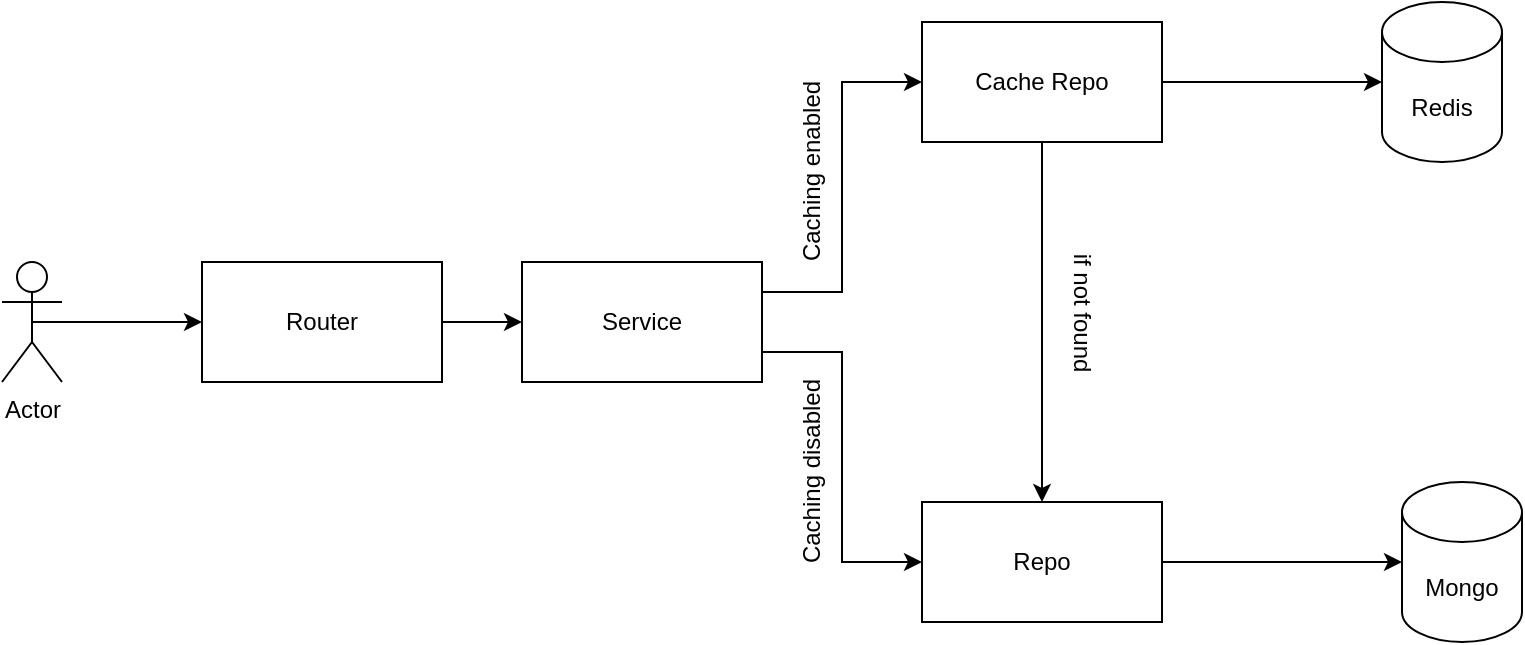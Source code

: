<mxfile version="20.5.3" type="google"><diagram id="t_cR4p5DxK1hkdId6RWO" name="Page-1"><mxGraphModel grid="1" page="1" gridSize="10" guides="1" tooltips="1" connect="1" arrows="1" fold="1" pageScale="1" pageWidth="850" pageHeight="1100" math="0" shadow="0"><root><mxCell id="0"/><mxCell id="1" parent="0"/><mxCell id="1gXN4syeU_jiIq1YJols-15" style="edgeStyle=orthogonalEdgeStyle;rounded=0;orthogonalLoop=1;jettySize=auto;html=1;exitX=0.5;exitY=0.5;exitDx=0;exitDy=0;exitPerimeter=0;entryX=0;entryY=0.5;entryDx=0;entryDy=0;" edge="1" parent="1" source="1gXN4syeU_jiIq1YJols-1" target="1gXN4syeU_jiIq1YJols-4"><mxGeometry relative="1" as="geometry"/></mxCell><mxCell id="1gXN4syeU_jiIq1YJols-1" value="Actor" style="shape=umlActor;verticalLabelPosition=bottom;verticalAlign=top;html=1;outlineConnect=0;" vertex="1" parent="1"><mxGeometry x="60" y="320" width="30" height="60" as="geometry"/></mxCell><mxCell id="1gXN4syeU_jiIq1YJols-2" value="Redis" style="shape=cylinder3;whiteSpace=wrap;html=1;boundedLbl=1;backgroundOutline=1;size=15;" vertex="1" parent="1"><mxGeometry x="750" y="190" width="60" height="80" as="geometry"/></mxCell><mxCell id="1gXN4syeU_jiIq1YJols-3" value="Mongo" style="shape=cylinder3;whiteSpace=wrap;html=1;boundedLbl=1;backgroundOutline=1;size=15;" vertex="1" parent="1"><mxGeometry x="760" y="430" width="60" height="80" as="geometry"/></mxCell><mxCell id="1gXN4syeU_jiIq1YJols-14" style="edgeStyle=orthogonalEdgeStyle;rounded=0;orthogonalLoop=1;jettySize=auto;html=1;exitX=1;exitY=0.5;exitDx=0;exitDy=0;entryX=0;entryY=0.5;entryDx=0;entryDy=0;" edge="1" parent="1" source="1gXN4syeU_jiIq1YJols-4" target="1gXN4syeU_jiIq1YJols-5"><mxGeometry relative="1" as="geometry"/></mxCell><mxCell id="1gXN4syeU_jiIq1YJols-4" value="Router" style="rounded=0;whiteSpace=wrap;html=1;" vertex="1" parent="1"><mxGeometry x="160" y="320" width="120" height="60" as="geometry"/></mxCell><mxCell id="1gXN4syeU_jiIq1YJols-9" style="edgeStyle=orthogonalEdgeStyle;rounded=0;orthogonalLoop=1;jettySize=auto;html=1;exitX=1;exitY=0.75;exitDx=0;exitDy=0;entryX=0;entryY=0.5;entryDx=0;entryDy=0;" edge="1" parent="1" source="1gXN4syeU_jiIq1YJols-5" target="1gXN4syeU_jiIq1YJols-8"><mxGeometry relative="1" as="geometry"/></mxCell><mxCell id="1gXN4syeU_jiIq1YJols-10" style="edgeStyle=orthogonalEdgeStyle;rounded=0;orthogonalLoop=1;jettySize=auto;html=1;exitX=1;exitY=0.25;exitDx=0;exitDy=0;entryX=0;entryY=0.5;entryDx=0;entryDy=0;" edge="1" parent="1" source="1gXN4syeU_jiIq1YJols-5" target="1gXN4syeU_jiIq1YJols-6"><mxGeometry relative="1" as="geometry"/></mxCell><mxCell id="1gXN4syeU_jiIq1YJols-5" value="Service" style="rounded=0;whiteSpace=wrap;html=1;" vertex="1" parent="1"><mxGeometry x="320" y="320" width="120" height="60" as="geometry"/></mxCell><mxCell id="1gXN4syeU_jiIq1YJols-19" style="edgeStyle=orthogonalEdgeStyle;rounded=0;orthogonalLoop=1;jettySize=auto;html=1;entryX=0.5;entryY=0;entryDx=0;entryDy=0;" edge="1" parent="1" source="1gXN4syeU_jiIq1YJols-6" target="1gXN4syeU_jiIq1YJols-8"><mxGeometry relative="1" as="geometry"/></mxCell><mxCell id="1gXN4syeU_jiIq1YJols-20" style="edgeStyle=orthogonalEdgeStyle;rounded=0;orthogonalLoop=1;jettySize=auto;html=1;exitX=1;exitY=0.5;exitDx=0;exitDy=0;" edge="1" parent="1" source="1gXN4syeU_jiIq1YJols-6" target="1gXN4syeU_jiIq1YJols-2"><mxGeometry relative="1" as="geometry"/></mxCell><mxCell id="1gXN4syeU_jiIq1YJols-6" value="Cache Repo" style="rounded=0;whiteSpace=wrap;html=1;" vertex="1" parent="1"><mxGeometry x="520" y="200" width="120" height="60" as="geometry"/></mxCell><mxCell id="1gXN4syeU_jiIq1YJols-21" style="edgeStyle=orthogonalEdgeStyle;rounded=0;orthogonalLoop=1;jettySize=auto;html=1;exitX=1;exitY=0.5;exitDx=0;exitDy=0;entryX=0;entryY=0.5;entryDx=0;entryDy=0;entryPerimeter=0;" edge="1" parent="1" source="1gXN4syeU_jiIq1YJols-8" target="1gXN4syeU_jiIq1YJols-3"><mxGeometry relative="1" as="geometry"/></mxCell><mxCell id="1gXN4syeU_jiIq1YJols-8" value="Repo" style="rounded=0;whiteSpace=wrap;html=1;" vertex="1" parent="1"><mxGeometry x="520" y="440" width="120" height="60" as="geometry"/></mxCell><mxCell id="1gXN4syeU_jiIq1YJols-11" value="Caching enabled" style="text;html=1;align=center;verticalAlign=middle;resizable=0;points=[];autosize=1;strokeColor=none;fillColor=none;rotation=-90;" vertex="1" parent="1"><mxGeometry x="410" y="260" width="110" height="30" as="geometry"/></mxCell><mxCell id="1gXN4syeU_jiIq1YJols-12" value="Caching disabled" style="text;html=1;align=center;verticalAlign=middle;resizable=0;points=[];autosize=1;strokeColor=none;fillColor=none;rotation=-90;" vertex="1" parent="1"><mxGeometry x="405" y="410" width="120" height="30" as="geometry"/></mxCell><mxCell id="1gXN4syeU_jiIq1YJols-22" value="if not found" style="text;html=1;align=center;verticalAlign=middle;resizable=0;points=[];autosize=1;strokeColor=none;fillColor=none;rotation=90;" vertex="1" parent="1"><mxGeometry x="560" y="330" width="80" height="30" as="geometry"/></mxCell></root></mxGraphModel></diagram></mxfile>
